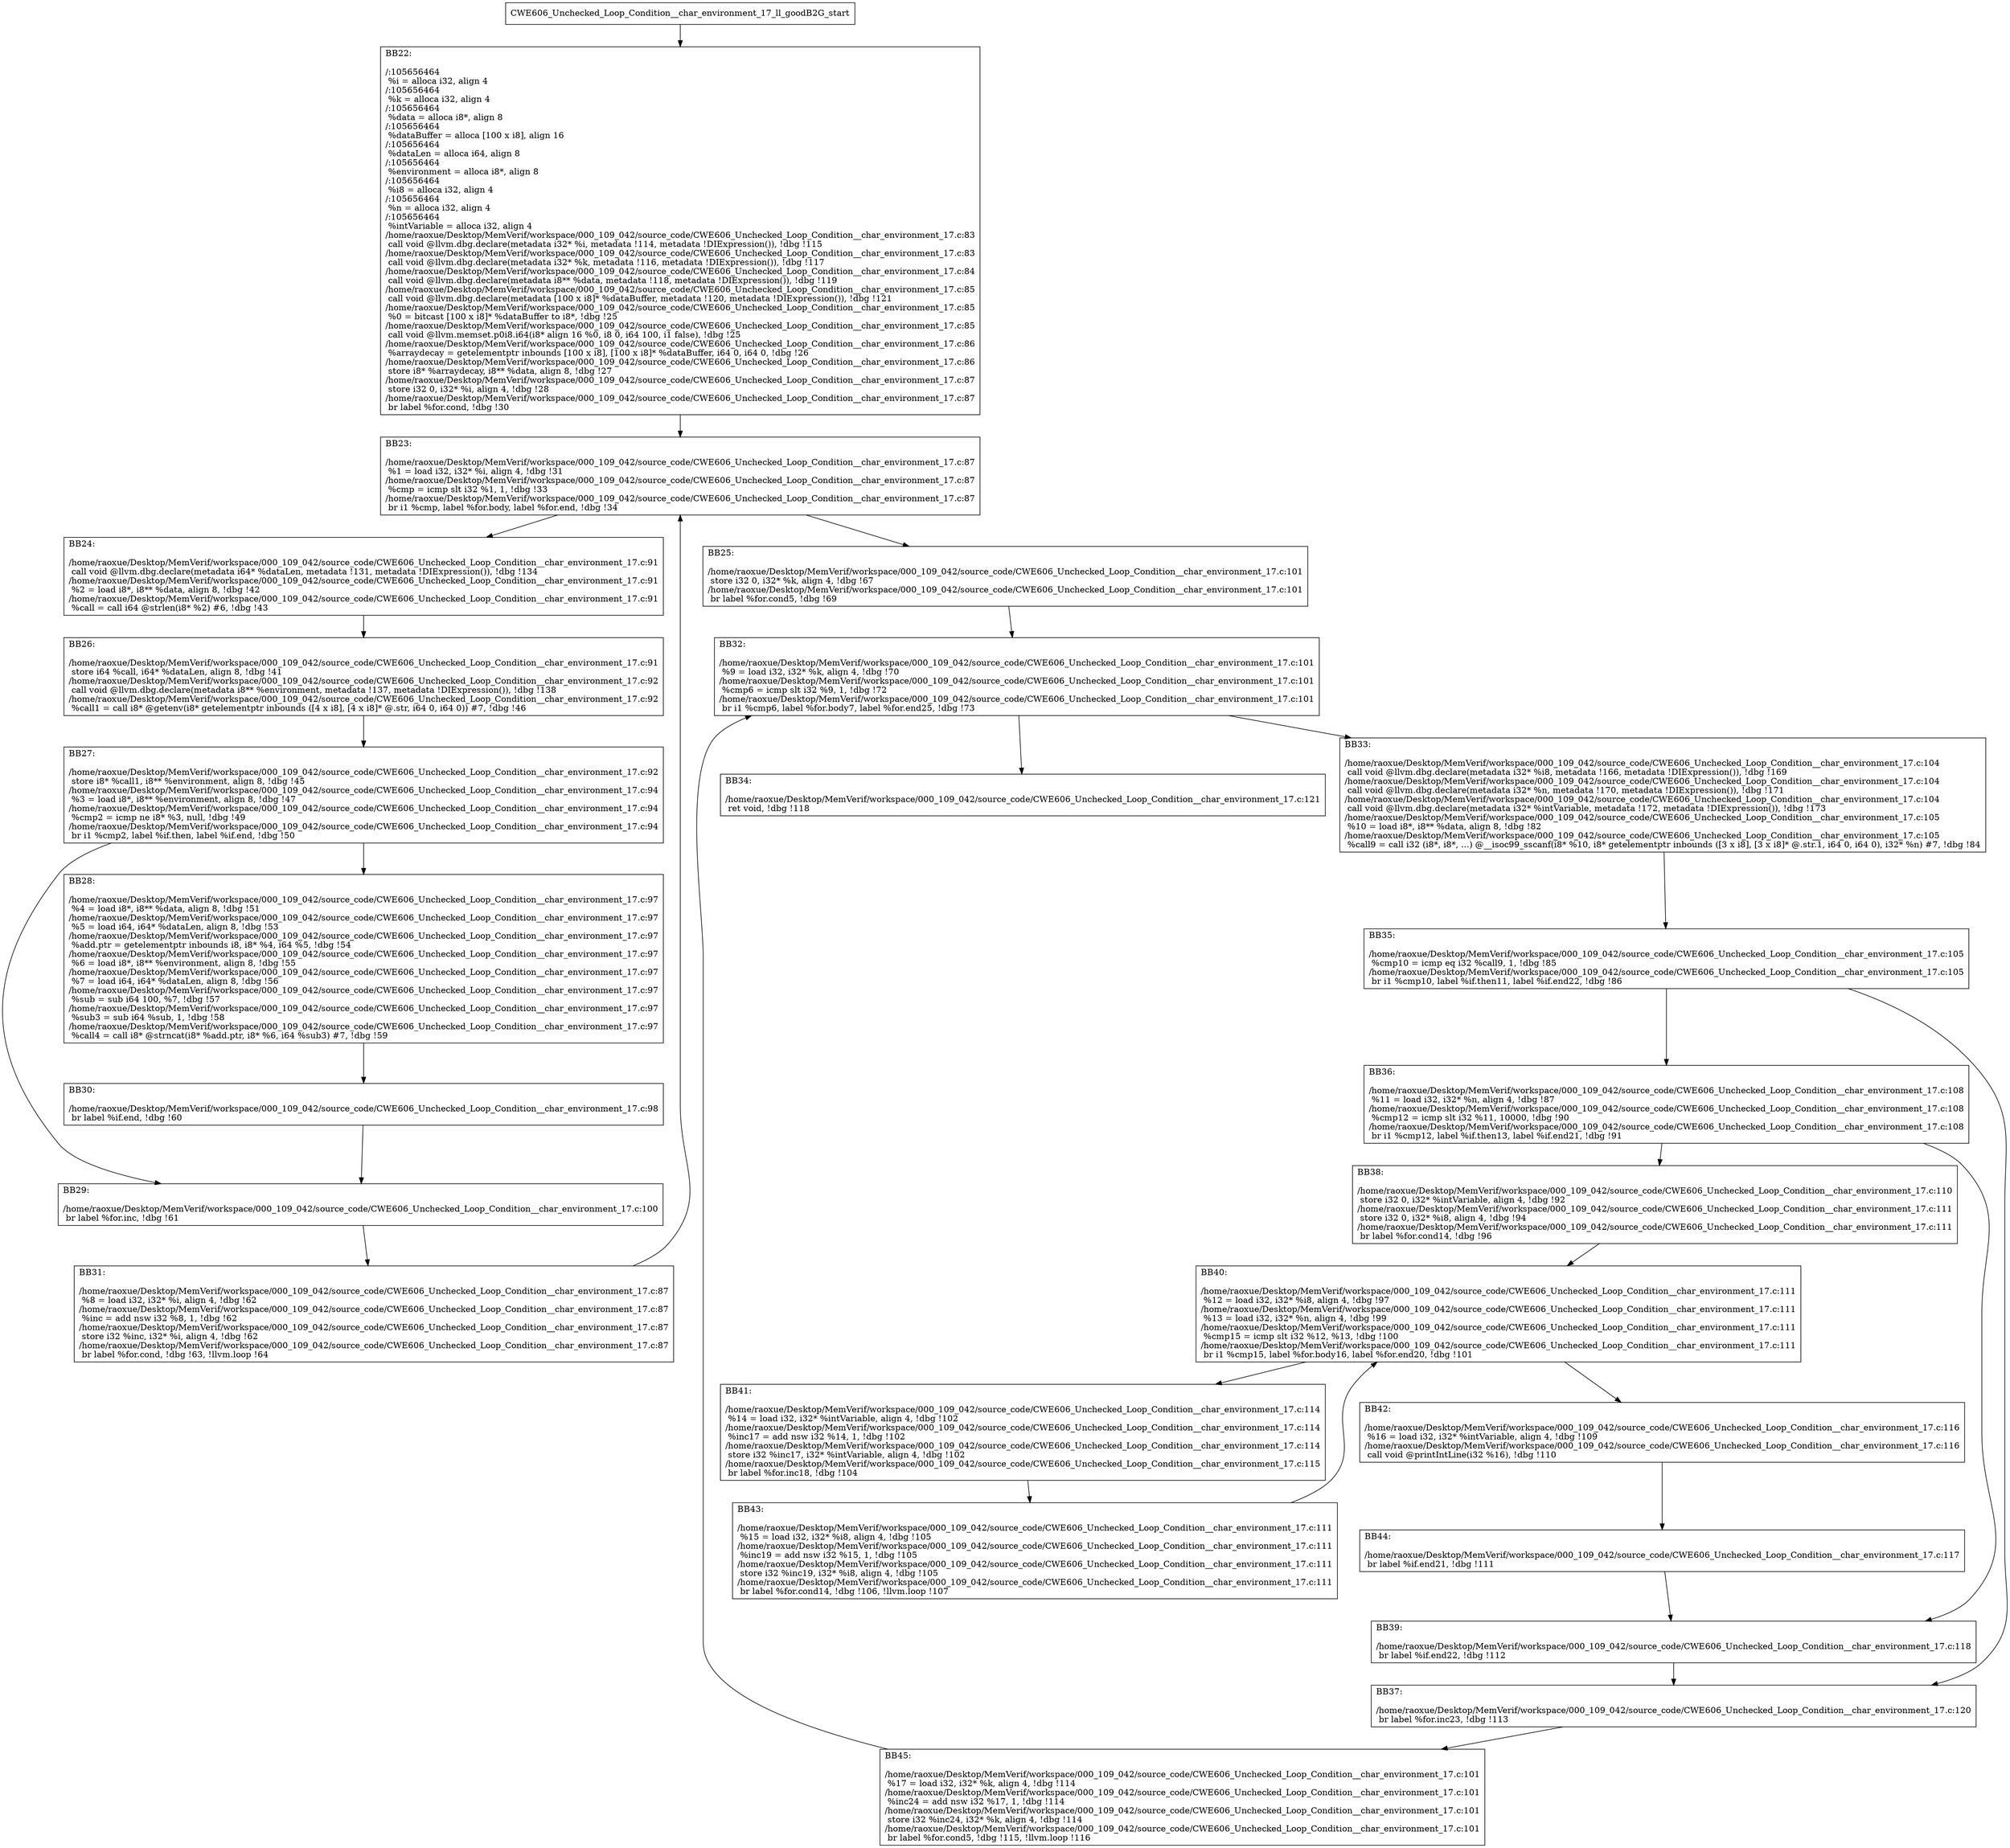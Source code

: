 digraph "CFG for'CWE606_Unchecked_Loop_Condition__char_environment_17_ll_goodB2G' function" {
	BBCWE606_Unchecked_Loop_Condition__char_environment_17_ll_goodB2G_start[shape=record,label="{CWE606_Unchecked_Loop_Condition__char_environment_17_ll_goodB2G_start}"];
	BBCWE606_Unchecked_Loop_Condition__char_environment_17_ll_goodB2G_start-> CWE606_Unchecked_Loop_Condition__char_environment_17_ll_goodB2GBB22;
	CWE606_Unchecked_Loop_Condition__char_environment_17_ll_goodB2GBB22 [shape=record, label="{BB22:\l\l/:105656464\l
  %i = alloca i32, align 4\l
/:105656464\l
  %k = alloca i32, align 4\l
/:105656464\l
  %data = alloca i8*, align 8\l
/:105656464\l
  %dataBuffer = alloca [100 x i8], align 16\l
/:105656464\l
  %dataLen = alloca i64, align 8\l
/:105656464\l
  %environment = alloca i8*, align 8\l
/:105656464\l
  %i8 = alloca i32, align 4\l
/:105656464\l
  %n = alloca i32, align 4\l
/:105656464\l
  %intVariable = alloca i32, align 4\l
/home/raoxue/Desktop/MemVerif/workspace/000_109_042/source_code/CWE606_Unchecked_Loop_Condition__char_environment_17.c:83\l
  call void @llvm.dbg.declare(metadata i32* %i, metadata !114, metadata !DIExpression()), !dbg !115\l
/home/raoxue/Desktop/MemVerif/workspace/000_109_042/source_code/CWE606_Unchecked_Loop_Condition__char_environment_17.c:83\l
  call void @llvm.dbg.declare(metadata i32* %k, metadata !116, metadata !DIExpression()), !dbg !117\l
/home/raoxue/Desktop/MemVerif/workspace/000_109_042/source_code/CWE606_Unchecked_Loop_Condition__char_environment_17.c:84\l
  call void @llvm.dbg.declare(metadata i8** %data, metadata !118, metadata !DIExpression()), !dbg !119\l
/home/raoxue/Desktop/MemVerif/workspace/000_109_042/source_code/CWE606_Unchecked_Loop_Condition__char_environment_17.c:85\l
  call void @llvm.dbg.declare(metadata [100 x i8]* %dataBuffer, metadata !120, metadata !DIExpression()), !dbg !121\l
/home/raoxue/Desktop/MemVerif/workspace/000_109_042/source_code/CWE606_Unchecked_Loop_Condition__char_environment_17.c:85\l
  %0 = bitcast [100 x i8]* %dataBuffer to i8*, !dbg !25\l
/home/raoxue/Desktop/MemVerif/workspace/000_109_042/source_code/CWE606_Unchecked_Loop_Condition__char_environment_17.c:85\l
  call void @llvm.memset.p0i8.i64(i8* align 16 %0, i8 0, i64 100, i1 false), !dbg !25\l
/home/raoxue/Desktop/MemVerif/workspace/000_109_042/source_code/CWE606_Unchecked_Loop_Condition__char_environment_17.c:86\l
  %arraydecay = getelementptr inbounds [100 x i8], [100 x i8]* %dataBuffer, i64 0, i64 0, !dbg !26\l
/home/raoxue/Desktop/MemVerif/workspace/000_109_042/source_code/CWE606_Unchecked_Loop_Condition__char_environment_17.c:86\l
  store i8* %arraydecay, i8** %data, align 8, !dbg !27\l
/home/raoxue/Desktop/MemVerif/workspace/000_109_042/source_code/CWE606_Unchecked_Loop_Condition__char_environment_17.c:87\l
  store i32 0, i32* %i, align 4, !dbg !28\l
/home/raoxue/Desktop/MemVerif/workspace/000_109_042/source_code/CWE606_Unchecked_Loop_Condition__char_environment_17.c:87\l
  br label %for.cond, !dbg !30\l
}"];
	CWE606_Unchecked_Loop_Condition__char_environment_17_ll_goodB2GBB22-> CWE606_Unchecked_Loop_Condition__char_environment_17_ll_goodB2GBB23;
	CWE606_Unchecked_Loop_Condition__char_environment_17_ll_goodB2GBB23 [shape=record, label="{BB23:\l\l/home/raoxue/Desktop/MemVerif/workspace/000_109_042/source_code/CWE606_Unchecked_Loop_Condition__char_environment_17.c:87\l
  %1 = load i32, i32* %i, align 4, !dbg !31\l
/home/raoxue/Desktop/MemVerif/workspace/000_109_042/source_code/CWE606_Unchecked_Loop_Condition__char_environment_17.c:87\l
  %cmp = icmp slt i32 %1, 1, !dbg !33\l
/home/raoxue/Desktop/MemVerif/workspace/000_109_042/source_code/CWE606_Unchecked_Loop_Condition__char_environment_17.c:87\l
  br i1 %cmp, label %for.body, label %for.end, !dbg !34\l
}"];
	CWE606_Unchecked_Loop_Condition__char_environment_17_ll_goodB2GBB23-> CWE606_Unchecked_Loop_Condition__char_environment_17_ll_goodB2GBB24;
	CWE606_Unchecked_Loop_Condition__char_environment_17_ll_goodB2GBB23-> CWE606_Unchecked_Loop_Condition__char_environment_17_ll_goodB2GBB25;
	CWE606_Unchecked_Loop_Condition__char_environment_17_ll_goodB2GBB24 [shape=record, label="{BB24:\l\l/home/raoxue/Desktop/MemVerif/workspace/000_109_042/source_code/CWE606_Unchecked_Loop_Condition__char_environment_17.c:91\l
  call void @llvm.dbg.declare(metadata i64* %dataLen, metadata !131, metadata !DIExpression()), !dbg !134\l
/home/raoxue/Desktop/MemVerif/workspace/000_109_042/source_code/CWE606_Unchecked_Loop_Condition__char_environment_17.c:91\l
  %2 = load i8*, i8** %data, align 8, !dbg !42\l
/home/raoxue/Desktop/MemVerif/workspace/000_109_042/source_code/CWE606_Unchecked_Loop_Condition__char_environment_17.c:91\l
  %call = call i64 @strlen(i8* %2) #6, !dbg !43\l
}"];
	CWE606_Unchecked_Loop_Condition__char_environment_17_ll_goodB2GBB24-> CWE606_Unchecked_Loop_Condition__char_environment_17_ll_goodB2GBB26;
	CWE606_Unchecked_Loop_Condition__char_environment_17_ll_goodB2GBB26 [shape=record, label="{BB26:\l\l/home/raoxue/Desktop/MemVerif/workspace/000_109_042/source_code/CWE606_Unchecked_Loop_Condition__char_environment_17.c:91\l
  store i64 %call, i64* %dataLen, align 8, !dbg !41\l
/home/raoxue/Desktop/MemVerif/workspace/000_109_042/source_code/CWE606_Unchecked_Loop_Condition__char_environment_17.c:92\l
  call void @llvm.dbg.declare(metadata i8** %environment, metadata !137, metadata !DIExpression()), !dbg !138\l
/home/raoxue/Desktop/MemVerif/workspace/000_109_042/source_code/CWE606_Unchecked_Loop_Condition__char_environment_17.c:92\l
  %call1 = call i8* @getenv(i8* getelementptr inbounds ([4 x i8], [4 x i8]* @.str, i64 0, i64 0)) #7, !dbg !46\l
}"];
	CWE606_Unchecked_Loop_Condition__char_environment_17_ll_goodB2GBB26-> CWE606_Unchecked_Loop_Condition__char_environment_17_ll_goodB2GBB27;
	CWE606_Unchecked_Loop_Condition__char_environment_17_ll_goodB2GBB27 [shape=record, label="{BB27:\l\l/home/raoxue/Desktop/MemVerif/workspace/000_109_042/source_code/CWE606_Unchecked_Loop_Condition__char_environment_17.c:92\l
  store i8* %call1, i8** %environment, align 8, !dbg !45\l
/home/raoxue/Desktop/MemVerif/workspace/000_109_042/source_code/CWE606_Unchecked_Loop_Condition__char_environment_17.c:94\l
  %3 = load i8*, i8** %environment, align 8, !dbg !47\l
/home/raoxue/Desktop/MemVerif/workspace/000_109_042/source_code/CWE606_Unchecked_Loop_Condition__char_environment_17.c:94\l
  %cmp2 = icmp ne i8* %3, null, !dbg !49\l
/home/raoxue/Desktop/MemVerif/workspace/000_109_042/source_code/CWE606_Unchecked_Loop_Condition__char_environment_17.c:94\l
  br i1 %cmp2, label %if.then, label %if.end, !dbg !50\l
}"];
	CWE606_Unchecked_Loop_Condition__char_environment_17_ll_goodB2GBB27-> CWE606_Unchecked_Loop_Condition__char_environment_17_ll_goodB2GBB28;
	CWE606_Unchecked_Loop_Condition__char_environment_17_ll_goodB2GBB27-> CWE606_Unchecked_Loop_Condition__char_environment_17_ll_goodB2GBB29;
	CWE606_Unchecked_Loop_Condition__char_environment_17_ll_goodB2GBB28 [shape=record, label="{BB28:\l\l/home/raoxue/Desktop/MemVerif/workspace/000_109_042/source_code/CWE606_Unchecked_Loop_Condition__char_environment_17.c:97\l
  %4 = load i8*, i8** %data, align 8, !dbg !51\l
/home/raoxue/Desktop/MemVerif/workspace/000_109_042/source_code/CWE606_Unchecked_Loop_Condition__char_environment_17.c:97\l
  %5 = load i64, i64* %dataLen, align 8, !dbg !53\l
/home/raoxue/Desktop/MemVerif/workspace/000_109_042/source_code/CWE606_Unchecked_Loop_Condition__char_environment_17.c:97\l
  %add.ptr = getelementptr inbounds i8, i8* %4, i64 %5, !dbg !54\l
/home/raoxue/Desktop/MemVerif/workspace/000_109_042/source_code/CWE606_Unchecked_Loop_Condition__char_environment_17.c:97\l
  %6 = load i8*, i8** %environment, align 8, !dbg !55\l
/home/raoxue/Desktop/MemVerif/workspace/000_109_042/source_code/CWE606_Unchecked_Loop_Condition__char_environment_17.c:97\l
  %7 = load i64, i64* %dataLen, align 8, !dbg !56\l
/home/raoxue/Desktop/MemVerif/workspace/000_109_042/source_code/CWE606_Unchecked_Loop_Condition__char_environment_17.c:97\l
  %sub = sub i64 100, %7, !dbg !57\l
/home/raoxue/Desktop/MemVerif/workspace/000_109_042/source_code/CWE606_Unchecked_Loop_Condition__char_environment_17.c:97\l
  %sub3 = sub i64 %sub, 1, !dbg !58\l
/home/raoxue/Desktop/MemVerif/workspace/000_109_042/source_code/CWE606_Unchecked_Loop_Condition__char_environment_17.c:97\l
  %call4 = call i8* @strncat(i8* %add.ptr, i8* %6, i64 %sub3) #7, !dbg !59\l
}"];
	CWE606_Unchecked_Loop_Condition__char_environment_17_ll_goodB2GBB28-> CWE606_Unchecked_Loop_Condition__char_environment_17_ll_goodB2GBB30;
	CWE606_Unchecked_Loop_Condition__char_environment_17_ll_goodB2GBB30 [shape=record, label="{BB30:\l\l/home/raoxue/Desktop/MemVerif/workspace/000_109_042/source_code/CWE606_Unchecked_Loop_Condition__char_environment_17.c:98\l
  br label %if.end, !dbg !60\l
}"];
	CWE606_Unchecked_Loop_Condition__char_environment_17_ll_goodB2GBB30-> CWE606_Unchecked_Loop_Condition__char_environment_17_ll_goodB2GBB29;
	CWE606_Unchecked_Loop_Condition__char_environment_17_ll_goodB2GBB29 [shape=record, label="{BB29:\l\l/home/raoxue/Desktop/MemVerif/workspace/000_109_042/source_code/CWE606_Unchecked_Loop_Condition__char_environment_17.c:100\l
  br label %for.inc, !dbg !61\l
}"];
	CWE606_Unchecked_Loop_Condition__char_environment_17_ll_goodB2GBB29-> CWE606_Unchecked_Loop_Condition__char_environment_17_ll_goodB2GBB31;
	CWE606_Unchecked_Loop_Condition__char_environment_17_ll_goodB2GBB31 [shape=record, label="{BB31:\l\l/home/raoxue/Desktop/MemVerif/workspace/000_109_042/source_code/CWE606_Unchecked_Loop_Condition__char_environment_17.c:87\l
  %8 = load i32, i32* %i, align 4, !dbg !62\l
/home/raoxue/Desktop/MemVerif/workspace/000_109_042/source_code/CWE606_Unchecked_Loop_Condition__char_environment_17.c:87\l
  %inc = add nsw i32 %8, 1, !dbg !62\l
/home/raoxue/Desktop/MemVerif/workspace/000_109_042/source_code/CWE606_Unchecked_Loop_Condition__char_environment_17.c:87\l
  store i32 %inc, i32* %i, align 4, !dbg !62\l
/home/raoxue/Desktop/MemVerif/workspace/000_109_042/source_code/CWE606_Unchecked_Loop_Condition__char_environment_17.c:87\l
  br label %for.cond, !dbg !63, !llvm.loop !64\l
}"];
	CWE606_Unchecked_Loop_Condition__char_environment_17_ll_goodB2GBB31-> CWE606_Unchecked_Loop_Condition__char_environment_17_ll_goodB2GBB23;
	CWE606_Unchecked_Loop_Condition__char_environment_17_ll_goodB2GBB25 [shape=record, label="{BB25:\l\l/home/raoxue/Desktop/MemVerif/workspace/000_109_042/source_code/CWE606_Unchecked_Loop_Condition__char_environment_17.c:101\l
  store i32 0, i32* %k, align 4, !dbg !67\l
/home/raoxue/Desktop/MemVerif/workspace/000_109_042/source_code/CWE606_Unchecked_Loop_Condition__char_environment_17.c:101\l
  br label %for.cond5, !dbg !69\l
}"];
	CWE606_Unchecked_Loop_Condition__char_environment_17_ll_goodB2GBB25-> CWE606_Unchecked_Loop_Condition__char_environment_17_ll_goodB2GBB32;
	CWE606_Unchecked_Loop_Condition__char_environment_17_ll_goodB2GBB32 [shape=record, label="{BB32:\l\l/home/raoxue/Desktop/MemVerif/workspace/000_109_042/source_code/CWE606_Unchecked_Loop_Condition__char_environment_17.c:101\l
  %9 = load i32, i32* %k, align 4, !dbg !70\l
/home/raoxue/Desktop/MemVerif/workspace/000_109_042/source_code/CWE606_Unchecked_Loop_Condition__char_environment_17.c:101\l
  %cmp6 = icmp slt i32 %9, 1, !dbg !72\l
/home/raoxue/Desktop/MemVerif/workspace/000_109_042/source_code/CWE606_Unchecked_Loop_Condition__char_environment_17.c:101\l
  br i1 %cmp6, label %for.body7, label %for.end25, !dbg !73\l
}"];
	CWE606_Unchecked_Loop_Condition__char_environment_17_ll_goodB2GBB32-> CWE606_Unchecked_Loop_Condition__char_environment_17_ll_goodB2GBB33;
	CWE606_Unchecked_Loop_Condition__char_environment_17_ll_goodB2GBB32-> CWE606_Unchecked_Loop_Condition__char_environment_17_ll_goodB2GBB34;
	CWE606_Unchecked_Loop_Condition__char_environment_17_ll_goodB2GBB33 [shape=record, label="{BB33:\l\l/home/raoxue/Desktop/MemVerif/workspace/000_109_042/source_code/CWE606_Unchecked_Loop_Condition__char_environment_17.c:104\l
  call void @llvm.dbg.declare(metadata i32* %i8, metadata !166, metadata !DIExpression()), !dbg !169\l
/home/raoxue/Desktop/MemVerif/workspace/000_109_042/source_code/CWE606_Unchecked_Loop_Condition__char_environment_17.c:104\l
  call void @llvm.dbg.declare(metadata i32* %n, metadata !170, metadata !DIExpression()), !dbg !171\l
/home/raoxue/Desktop/MemVerif/workspace/000_109_042/source_code/CWE606_Unchecked_Loop_Condition__char_environment_17.c:104\l
  call void @llvm.dbg.declare(metadata i32* %intVariable, metadata !172, metadata !DIExpression()), !dbg !173\l
/home/raoxue/Desktop/MemVerif/workspace/000_109_042/source_code/CWE606_Unchecked_Loop_Condition__char_environment_17.c:105\l
  %10 = load i8*, i8** %data, align 8, !dbg !82\l
/home/raoxue/Desktop/MemVerif/workspace/000_109_042/source_code/CWE606_Unchecked_Loop_Condition__char_environment_17.c:105\l
  %call9 = call i32 (i8*, i8*, ...) @__isoc99_sscanf(i8* %10, i8* getelementptr inbounds ([3 x i8], [3 x i8]* @.str.1, i64 0, i64 0), i32* %n) #7, !dbg !84\l
}"];
	CWE606_Unchecked_Loop_Condition__char_environment_17_ll_goodB2GBB33-> CWE606_Unchecked_Loop_Condition__char_environment_17_ll_goodB2GBB35;
	CWE606_Unchecked_Loop_Condition__char_environment_17_ll_goodB2GBB35 [shape=record, label="{BB35:\l\l/home/raoxue/Desktop/MemVerif/workspace/000_109_042/source_code/CWE606_Unchecked_Loop_Condition__char_environment_17.c:105\l
  %cmp10 = icmp eq i32 %call9, 1, !dbg !85\l
/home/raoxue/Desktop/MemVerif/workspace/000_109_042/source_code/CWE606_Unchecked_Loop_Condition__char_environment_17.c:105\l
  br i1 %cmp10, label %if.then11, label %if.end22, !dbg !86\l
}"];
	CWE606_Unchecked_Loop_Condition__char_environment_17_ll_goodB2GBB35-> CWE606_Unchecked_Loop_Condition__char_environment_17_ll_goodB2GBB36;
	CWE606_Unchecked_Loop_Condition__char_environment_17_ll_goodB2GBB35-> CWE606_Unchecked_Loop_Condition__char_environment_17_ll_goodB2GBB37;
	CWE606_Unchecked_Loop_Condition__char_environment_17_ll_goodB2GBB36 [shape=record, label="{BB36:\l\l/home/raoxue/Desktop/MemVerif/workspace/000_109_042/source_code/CWE606_Unchecked_Loop_Condition__char_environment_17.c:108\l
  %11 = load i32, i32* %n, align 4, !dbg !87\l
/home/raoxue/Desktop/MemVerif/workspace/000_109_042/source_code/CWE606_Unchecked_Loop_Condition__char_environment_17.c:108\l
  %cmp12 = icmp slt i32 %11, 10000, !dbg !90\l
/home/raoxue/Desktop/MemVerif/workspace/000_109_042/source_code/CWE606_Unchecked_Loop_Condition__char_environment_17.c:108\l
  br i1 %cmp12, label %if.then13, label %if.end21, !dbg !91\l
}"];
	CWE606_Unchecked_Loop_Condition__char_environment_17_ll_goodB2GBB36-> CWE606_Unchecked_Loop_Condition__char_environment_17_ll_goodB2GBB38;
	CWE606_Unchecked_Loop_Condition__char_environment_17_ll_goodB2GBB36-> CWE606_Unchecked_Loop_Condition__char_environment_17_ll_goodB2GBB39;
	CWE606_Unchecked_Loop_Condition__char_environment_17_ll_goodB2GBB38 [shape=record, label="{BB38:\l\l/home/raoxue/Desktop/MemVerif/workspace/000_109_042/source_code/CWE606_Unchecked_Loop_Condition__char_environment_17.c:110\l
  store i32 0, i32* %intVariable, align 4, !dbg !92\l
/home/raoxue/Desktop/MemVerif/workspace/000_109_042/source_code/CWE606_Unchecked_Loop_Condition__char_environment_17.c:111\l
  store i32 0, i32* %i8, align 4, !dbg !94\l
/home/raoxue/Desktop/MemVerif/workspace/000_109_042/source_code/CWE606_Unchecked_Loop_Condition__char_environment_17.c:111\l
  br label %for.cond14, !dbg !96\l
}"];
	CWE606_Unchecked_Loop_Condition__char_environment_17_ll_goodB2GBB38-> CWE606_Unchecked_Loop_Condition__char_environment_17_ll_goodB2GBB40;
	CWE606_Unchecked_Loop_Condition__char_environment_17_ll_goodB2GBB40 [shape=record, label="{BB40:\l\l/home/raoxue/Desktop/MemVerif/workspace/000_109_042/source_code/CWE606_Unchecked_Loop_Condition__char_environment_17.c:111\l
  %12 = load i32, i32* %i8, align 4, !dbg !97\l
/home/raoxue/Desktop/MemVerif/workspace/000_109_042/source_code/CWE606_Unchecked_Loop_Condition__char_environment_17.c:111\l
  %13 = load i32, i32* %n, align 4, !dbg !99\l
/home/raoxue/Desktop/MemVerif/workspace/000_109_042/source_code/CWE606_Unchecked_Loop_Condition__char_environment_17.c:111\l
  %cmp15 = icmp slt i32 %12, %13, !dbg !100\l
/home/raoxue/Desktop/MemVerif/workspace/000_109_042/source_code/CWE606_Unchecked_Loop_Condition__char_environment_17.c:111\l
  br i1 %cmp15, label %for.body16, label %for.end20, !dbg !101\l
}"];
	CWE606_Unchecked_Loop_Condition__char_environment_17_ll_goodB2GBB40-> CWE606_Unchecked_Loop_Condition__char_environment_17_ll_goodB2GBB41;
	CWE606_Unchecked_Loop_Condition__char_environment_17_ll_goodB2GBB40-> CWE606_Unchecked_Loop_Condition__char_environment_17_ll_goodB2GBB42;
	CWE606_Unchecked_Loop_Condition__char_environment_17_ll_goodB2GBB41 [shape=record, label="{BB41:\l\l/home/raoxue/Desktop/MemVerif/workspace/000_109_042/source_code/CWE606_Unchecked_Loop_Condition__char_environment_17.c:114\l
  %14 = load i32, i32* %intVariable, align 4, !dbg !102\l
/home/raoxue/Desktop/MemVerif/workspace/000_109_042/source_code/CWE606_Unchecked_Loop_Condition__char_environment_17.c:114\l
  %inc17 = add nsw i32 %14, 1, !dbg !102\l
/home/raoxue/Desktop/MemVerif/workspace/000_109_042/source_code/CWE606_Unchecked_Loop_Condition__char_environment_17.c:114\l
  store i32 %inc17, i32* %intVariable, align 4, !dbg !102\l
/home/raoxue/Desktop/MemVerif/workspace/000_109_042/source_code/CWE606_Unchecked_Loop_Condition__char_environment_17.c:115\l
  br label %for.inc18, !dbg !104\l
}"];
	CWE606_Unchecked_Loop_Condition__char_environment_17_ll_goodB2GBB41-> CWE606_Unchecked_Loop_Condition__char_environment_17_ll_goodB2GBB43;
	CWE606_Unchecked_Loop_Condition__char_environment_17_ll_goodB2GBB43 [shape=record, label="{BB43:\l\l/home/raoxue/Desktop/MemVerif/workspace/000_109_042/source_code/CWE606_Unchecked_Loop_Condition__char_environment_17.c:111\l
  %15 = load i32, i32* %i8, align 4, !dbg !105\l
/home/raoxue/Desktop/MemVerif/workspace/000_109_042/source_code/CWE606_Unchecked_Loop_Condition__char_environment_17.c:111\l
  %inc19 = add nsw i32 %15, 1, !dbg !105\l
/home/raoxue/Desktop/MemVerif/workspace/000_109_042/source_code/CWE606_Unchecked_Loop_Condition__char_environment_17.c:111\l
  store i32 %inc19, i32* %i8, align 4, !dbg !105\l
/home/raoxue/Desktop/MemVerif/workspace/000_109_042/source_code/CWE606_Unchecked_Loop_Condition__char_environment_17.c:111\l
  br label %for.cond14, !dbg !106, !llvm.loop !107\l
}"];
	CWE606_Unchecked_Loop_Condition__char_environment_17_ll_goodB2GBB43-> CWE606_Unchecked_Loop_Condition__char_environment_17_ll_goodB2GBB40;
	CWE606_Unchecked_Loop_Condition__char_environment_17_ll_goodB2GBB42 [shape=record, label="{BB42:\l\l/home/raoxue/Desktop/MemVerif/workspace/000_109_042/source_code/CWE606_Unchecked_Loop_Condition__char_environment_17.c:116\l
  %16 = load i32, i32* %intVariable, align 4, !dbg !109\l
/home/raoxue/Desktop/MemVerif/workspace/000_109_042/source_code/CWE606_Unchecked_Loop_Condition__char_environment_17.c:116\l
  call void @printIntLine(i32 %16), !dbg !110\l
}"];
	CWE606_Unchecked_Loop_Condition__char_environment_17_ll_goodB2GBB42-> CWE606_Unchecked_Loop_Condition__char_environment_17_ll_goodB2GBB44;
	CWE606_Unchecked_Loop_Condition__char_environment_17_ll_goodB2GBB44 [shape=record, label="{BB44:\l\l/home/raoxue/Desktop/MemVerif/workspace/000_109_042/source_code/CWE606_Unchecked_Loop_Condition__char_environment_17.c:117\l
  br label %if.end21, !dbg !111\l
}"];
	CWE606_Unchecked_Loop_Condition__char_environment_17_ll_goodB2GBB44-> CWE606_Unchecked_Loop_Condition__char_environment_17_ll_goodB2GBB39;
	CWE606_Unchecked_Loop_Condition__char_environment_17_ll_goodB2GBB39 [shape=record, label="{BB39:\l\l/home/raoxue/Desktop/MemVerif/workspace/000_109_042/source_code/CWE606_Unchecked_Loop_Condition__char_environment_17.c:118\l
  br label %if.end22, !dbg !112\l
}"];
	CWE606_Unchecked_Loop_Condition__char_environment_17_ll_goodB2GBB39-> CWE606_Unchecked_Loop_Condition__char_environment_17_ll_goodB2GBB37;
	CWE606_Unchecked_Loop_Condition__char_environment_17_ll_goodB2GBB37 [shape=record, label="{BB37:\l\l/home/raoxue/Desktop/MemVerif/workspace/000_109_042/source_code/CWE606_Unchecked_Loop_Condition__char_environment_17.c:120\l
  br label %for.inc23, !dbg !113\l
}"];
	CWE606_Unchecked_Loop_Condition__char_environment_17_ll_goodB2GBB37-> CWE606_Unchecked_Loop_Condition__char_environment_17_ll_goodB2GBB45;
	CWE606_Unchecked_Loop_Condition__char_environment_17_ll_goodB2GBB45 [shape=record, label="{BB45:\l\l/home/raoxue/Desktop/MemVerif/workspace/000_109_042/source_code/CWE606_Unchecked_Loop_Condition__char_environment_17.c:101\l
  %17 = load i32, i32* %k, align 4, !dbg !114\l
/home/raoxue/Desktop/MemVerif/workspace/000_109_042/source_code/CWE606_Unchecked_Loop_Condition__char_environment_17.c:101\l
  %inc24 = add nsw i32 %17, 1, !dbg !114\l
/home/raoxue/Desktop/MemVerif/workspace/000_109_042/source_code/CWE606_Unchecked_Loop_Condition__char_environment_17.c:101\l
  store i32 %inc24, i32* %k, align 4, !dbg !114\l
/home/raoxue/Desktop/MemVerif/workspace/000_109_042/source_code/CWE606_Unchecked_Loop_Condition__char_environment_17.c:101\l
  br label %for.cond5, !dbg !115, !llvm.loop !116\l
}"];
	CWE606_Unchecked_Loop_Condition__char_environment_17_ll_goodB2GBB45-> CWE606_Unchecked_Loop_Condition__char_environment_17_ll_goodB2GBB32;
	CWE606_Unchecked_Loop_Condition__char_environment_17_ll_goodB2GBB34 [shape=record, label="{BB34:\l\l/home/raoxue/Desktop/MemVerif/workspace/000_109_042/source_code/CWE606_Unchecked_Loop_Condition__char_environment_17.c:121\l
  ret void, !dbg !118\l
}"];
}
